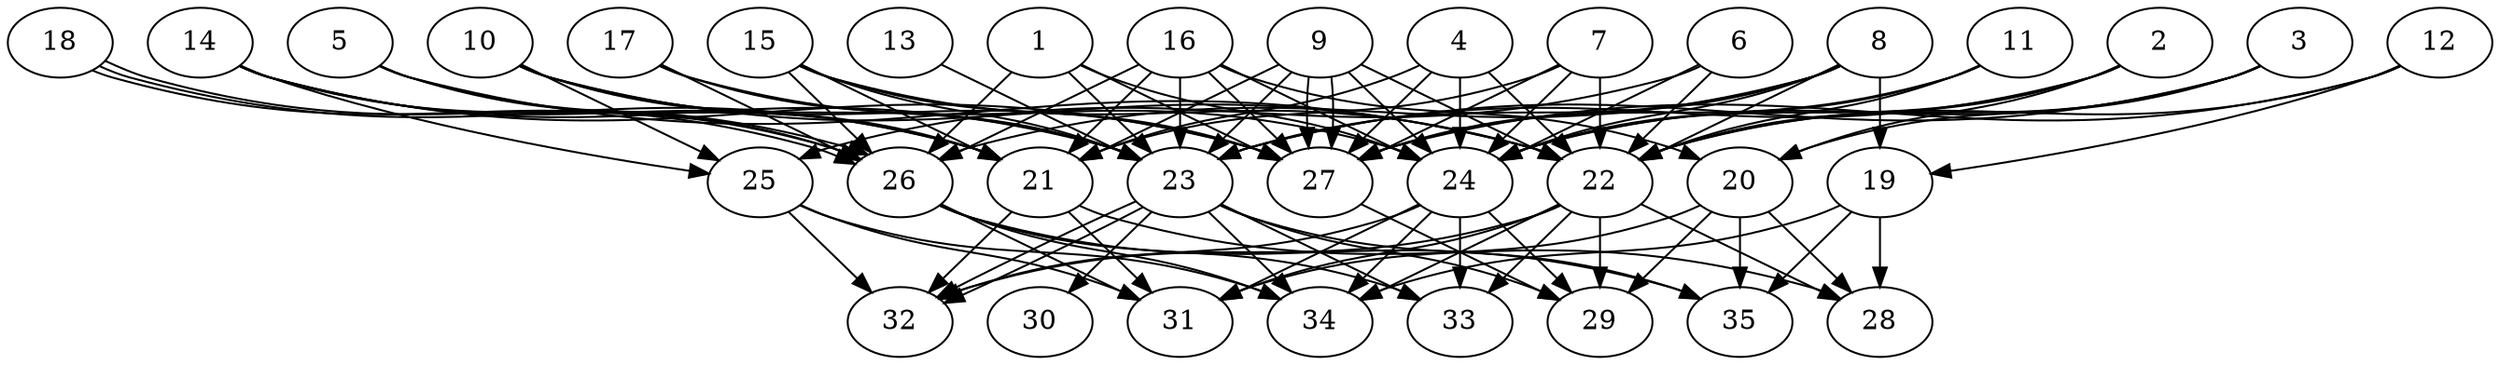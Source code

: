 // DAG (tier=3-complex, mode=compute, n=35, ccr=0.463, fat=0.724, density=0.676, regular=0.335, jump=0.331, mindata=1048576, maxdata=16777216)
// DAG automatically generated by daggen at Sun Aug 24 16:33:34 2025
// /home/ermia/Project/Environments/daggen/bin/daggen --dot --ccr 0.463 --fat 0.724 --regular 0.335 --density 0.676 --jump 0.331 --mindata 1048576 --maxdata 16777216 -n 35 
digraph G {
  1 [size="23607693275763992", alpha="0.09", expect_size="11803846637881996"]
  1 -> 23 [size ="27542685745152"]
  1 -> 24 [size ="27542685745152"]
  1 -> 26 [size ="27542685745152"]
  1 -> 27 [size ="27542685745152"]
  2 [size="1061423959389828992", alpha="0.01", expect_size="530711979694914496"]
  2 -> 20 [size ="490024302804992"]
  2 -> 22 [size ="490024302804992"]
  2 -> 23 [size ="490024302804992"]
  2 -> 24 [size ="490024302804992"]
  3 [size="50252754388676624", alpha="0.13", expect_size="25126377194338312"]
  3 -> 20 [size ="1473169621778432"]
  3 -> 22 [size ="1473169621778432"]
  3 -> 23 [size ="1473169621778432"]
  3 -> 24 [size ="1473169621778432"]
  4 [size="1935880999078528548864", alpha="0.10", expect_size="967940499539264274432"]
  4 -> 21 [size ="1242631690518528"]
  4 -> 22 [size ="1242631690518528"]
  4 -> 24 [size ="1242631690518528"]
  4 -> 27 [size ="1242631690518528"]
  5 [size="3497808983712203800576", alpha="0.01", expect_size="1748904491856101900288"]
  5 -> 21 [size ="1843404795281408"]
  5 -> 22 [size ="1843404795281408"]
  5 -> 26 [size ="1843404795281408"]
  6 [size="846104142514034", alpha="0.11", expect_size="423052071257017"]
  6 -> 22 [size ="57494881697792"]
  6 -> 24 [size ="57494881697792"]
  6 -> 25 [size ="57494881697792"]
  7 [size="84361461139754713088", alpha="0.20", expect_size="42180730569877356544"]
  7 -> 21 [size ="153881371738112"]
  7 -> 22 [size ="153881371738112"]
  7 -> 24 [size ="153881371738112"]
  7 -> 27 [size ="153881371738112"]
  8 [size="16005854744302376", alpha="0.17", expect_size="8002927372151188"]
  8 -> 19 [size ="1497503438471168"]
  8 -> 22 [size ="1497503438471168"]
  8 -> 23 [size ="1497503438471168"]
  8 -> 24 [size ="1497503438471168"]
  8 -> 26 [size ="1497503438471168"]
  8 -> 27 [size ="1497503438471168"]
  9 [size="410206579515993536", alpha="0.14", expect_size="205103289757996768"]
  9 -> 21 [size ="227876066557952"]
  9 -> 22 [size ="227876066557952"]
  9 -> 23 [size ="227876066557952"]
  9 -> 24 [size ="227876066557952"]
  9 -> 27 [size ="227876066557952"]
  9 -> 27 [size ="227876066557952"]
  10 [size="159313170568488943616", alpha="0.01", expect_size="79656585284244471808"]
  10 -> 21 [size ="235102785241088"]
  10 -> 22 [size ="235102785241088"]
  10 -> 23 [size ="235102785241088"]
  10 -> 25 [size ="235102785241088"]
  10 -> 27 [size ="235102785241088"]
  11 [size="30583588363937380", alpha="0.06", expect_size="15291794181968690"]
  11 -> 22 [size ="864045087326208"]
  11 -> 24 [size ="864045087326208"]
  11 -> 27 [size ="864045087326208"]
  12 [size="400231764428224", alpha="0.18", expect_size="200115882214112"]
  12 -> 19 [size ="10076530147328"]
  12 -> 22 [size ="10076530147328"]
  12 -> 27 [size ="10076530147328"]
  13 [size="15121402953051194", alpha="0.19", expect_size="7560701476525597"]
  13 -> 23 [size ="1691717161975808"]
  14 [size="32705125696728465408", alpha="0.07", expect_size="16352562848364232704"]
  14 -> 21 [size ="81815175954432"]
  14 -> 23 [size ="81815175954432"]
  14 -> 25 [size ="81815175954432"]
  14 -> 26 [size ="81815175954432"]
  14 -> 27 [size ="81815175954432"]
  15 [size="128980942676829344", alpha="0.20", expect_size="64490471338414672"]
  15 -> 21 [size ="131082141827072"]
  15 -> 22 [size ="131082141827072"]
  15 -> 23 [size ="131082141827072"]
  15 -> 26 [size ="131082141827072"]
  15 -> 27 [size ="131082141827072"]
  16 [size="200423468691357696000", alpha="0.12", expect_size="100211734345678848000"]
  16 -> 20 [size ="273982213324800"]
  16 -> 21 [size ="273982213324800"]
  16 -> 23 [size ="273982213324800"]
  16 -> 24 [size ="273982213324800"]
  16 -> 26 [size ="273982213324800"]
  16 -> 27 [size ="273982213324800"]
  17 [size="15133719513713854", alpha="0.18", expect_size="7566859756856927"]
  17 -> 23 [size ="965804766003200"]
  17 -> 24 [size ="965804766003200"]
  17 -> 26 [size ="965804766003200"]
  18 [size="141596727701405696000", alpha="0.17", expect_size="70798363850702848000"]
  18 -> 21 [size ="217332894924800"]
  18 -> 26 [size ="217332894924800"]
  18 -> 26 [size ="217332894924800"]
  19 [size="32306786431565736", alpha="0.10", expect_size="16153393215782868"]
  19 -> 28 [size ="663566038335488"]
  19 -> 34 [size ="663566038335488"]
  19 -> 35 [size ="663566038335488"]
  20 [size="180894348809871556608", alpha="0.03", expect_size="90447174404935778304"]
  20 -> 28 [size ="255882147397632"]
  20 -> 29 [size ="255882147397632"]
  20 -> 31 [size ="255882147397632"]
  20 -> 35 [size ="255882147397632"]
  21 [size="4307959001913491456", alpha="0.03", expect_size="2153979500956745728"]
  21 -> 28 [size ="21180572499968"]
  21 -> 31 [size ="21180572499968"]
  21 -> 32 [size ="21180572499968"]
  22 [size="997046113264660905984", alpha="0.15", expect_size="498523056632330452992"]
  22 -> 28 [size ="798423817125888"]
  22 -> 29 [size ="798423817125888"]
  22 -> 31 [size ="798423817125888"]
  22 -> 32 [size ="798423817125888"]
  22 -> 33 [size ="798423817125888"]
  22 -> 34 [size ="798423817125888"]
  23 [size="4730922410230247424", alpha="0.04", expect_size="2365461205115123712"]
  23 -> 29 [size ="1788115681280000"]
  23 -> 30 [size ="1788115681280000"]
  23 -> 32 [size ="1788115681280000"]
  23 -> 32 [size ="1788115681280000"]
  23 -> 33 [size ="1788115681280000"]
  23 -> 34 [size ="1788115681280000"]
  23 -> 35 [size ="1788115681280000"]
  24 [size="3709317383231417344", alpha="0.11", expect_size="1854658691615708672"]
  24 -> 29 [size ="1864105136750592"]
  24 -> 31 [size ="1864105136750592"]
  24 -> 32 [size ="1864105136750592"]
  24 -> 33 [size ="1864105136750592"]
  24 -> 34 [size ="1864105136750592"]
  25 [size="651020226321280768", alpha="0.00", expect_size="325510113160640384"]
  25 -> 31 [size ="1283183756705792"]
  25 -> 32 [size ="1283183756705792"]
  25 -> 34 [size ="1283183756705792"]
  26 [size="51651610937860016", alpha="0.12", expect_size="25825805468930008"]
  26 -> 31 [size ="38237162700800"]
  26 -> 33 [size ="38237162700800"]
  26 -> 34 [size ="38237162700800"]
  26 -> 35 [size ="38237162700800"]
  27 [size="43177942715071463424", alpha="0.09", expect_size="21588971357535731712"]
  27 -> 29 [size ="98461085073408"]
  28 [size="1200140150125000", alpha="0.02", expect_size="600070075062500"]
  29 [size="4268980878281527296", alpha="0.09", expect_size="2134490439140763648"]
  30 [size="260261089424441344000", alpha="0.04", expect_size="130130544712220672000"]
  31 [size="62799516960844632", alpha="0.11", expect_size="31399758480422316"]
  32 [size="15283657519407028", alpha="0.07", expect_size="7641828759703514"]
  33 [size="100543587123571195904", alpha="0.06", expect_size="50271793561785597952"]
  34 [size="4175944171418523009024", alpha="0.02", expect_size="2087972085709261504512"]
  35 [size="103765753244948627456", alpha="0.06", expect_size="51882876622474313728"]
}